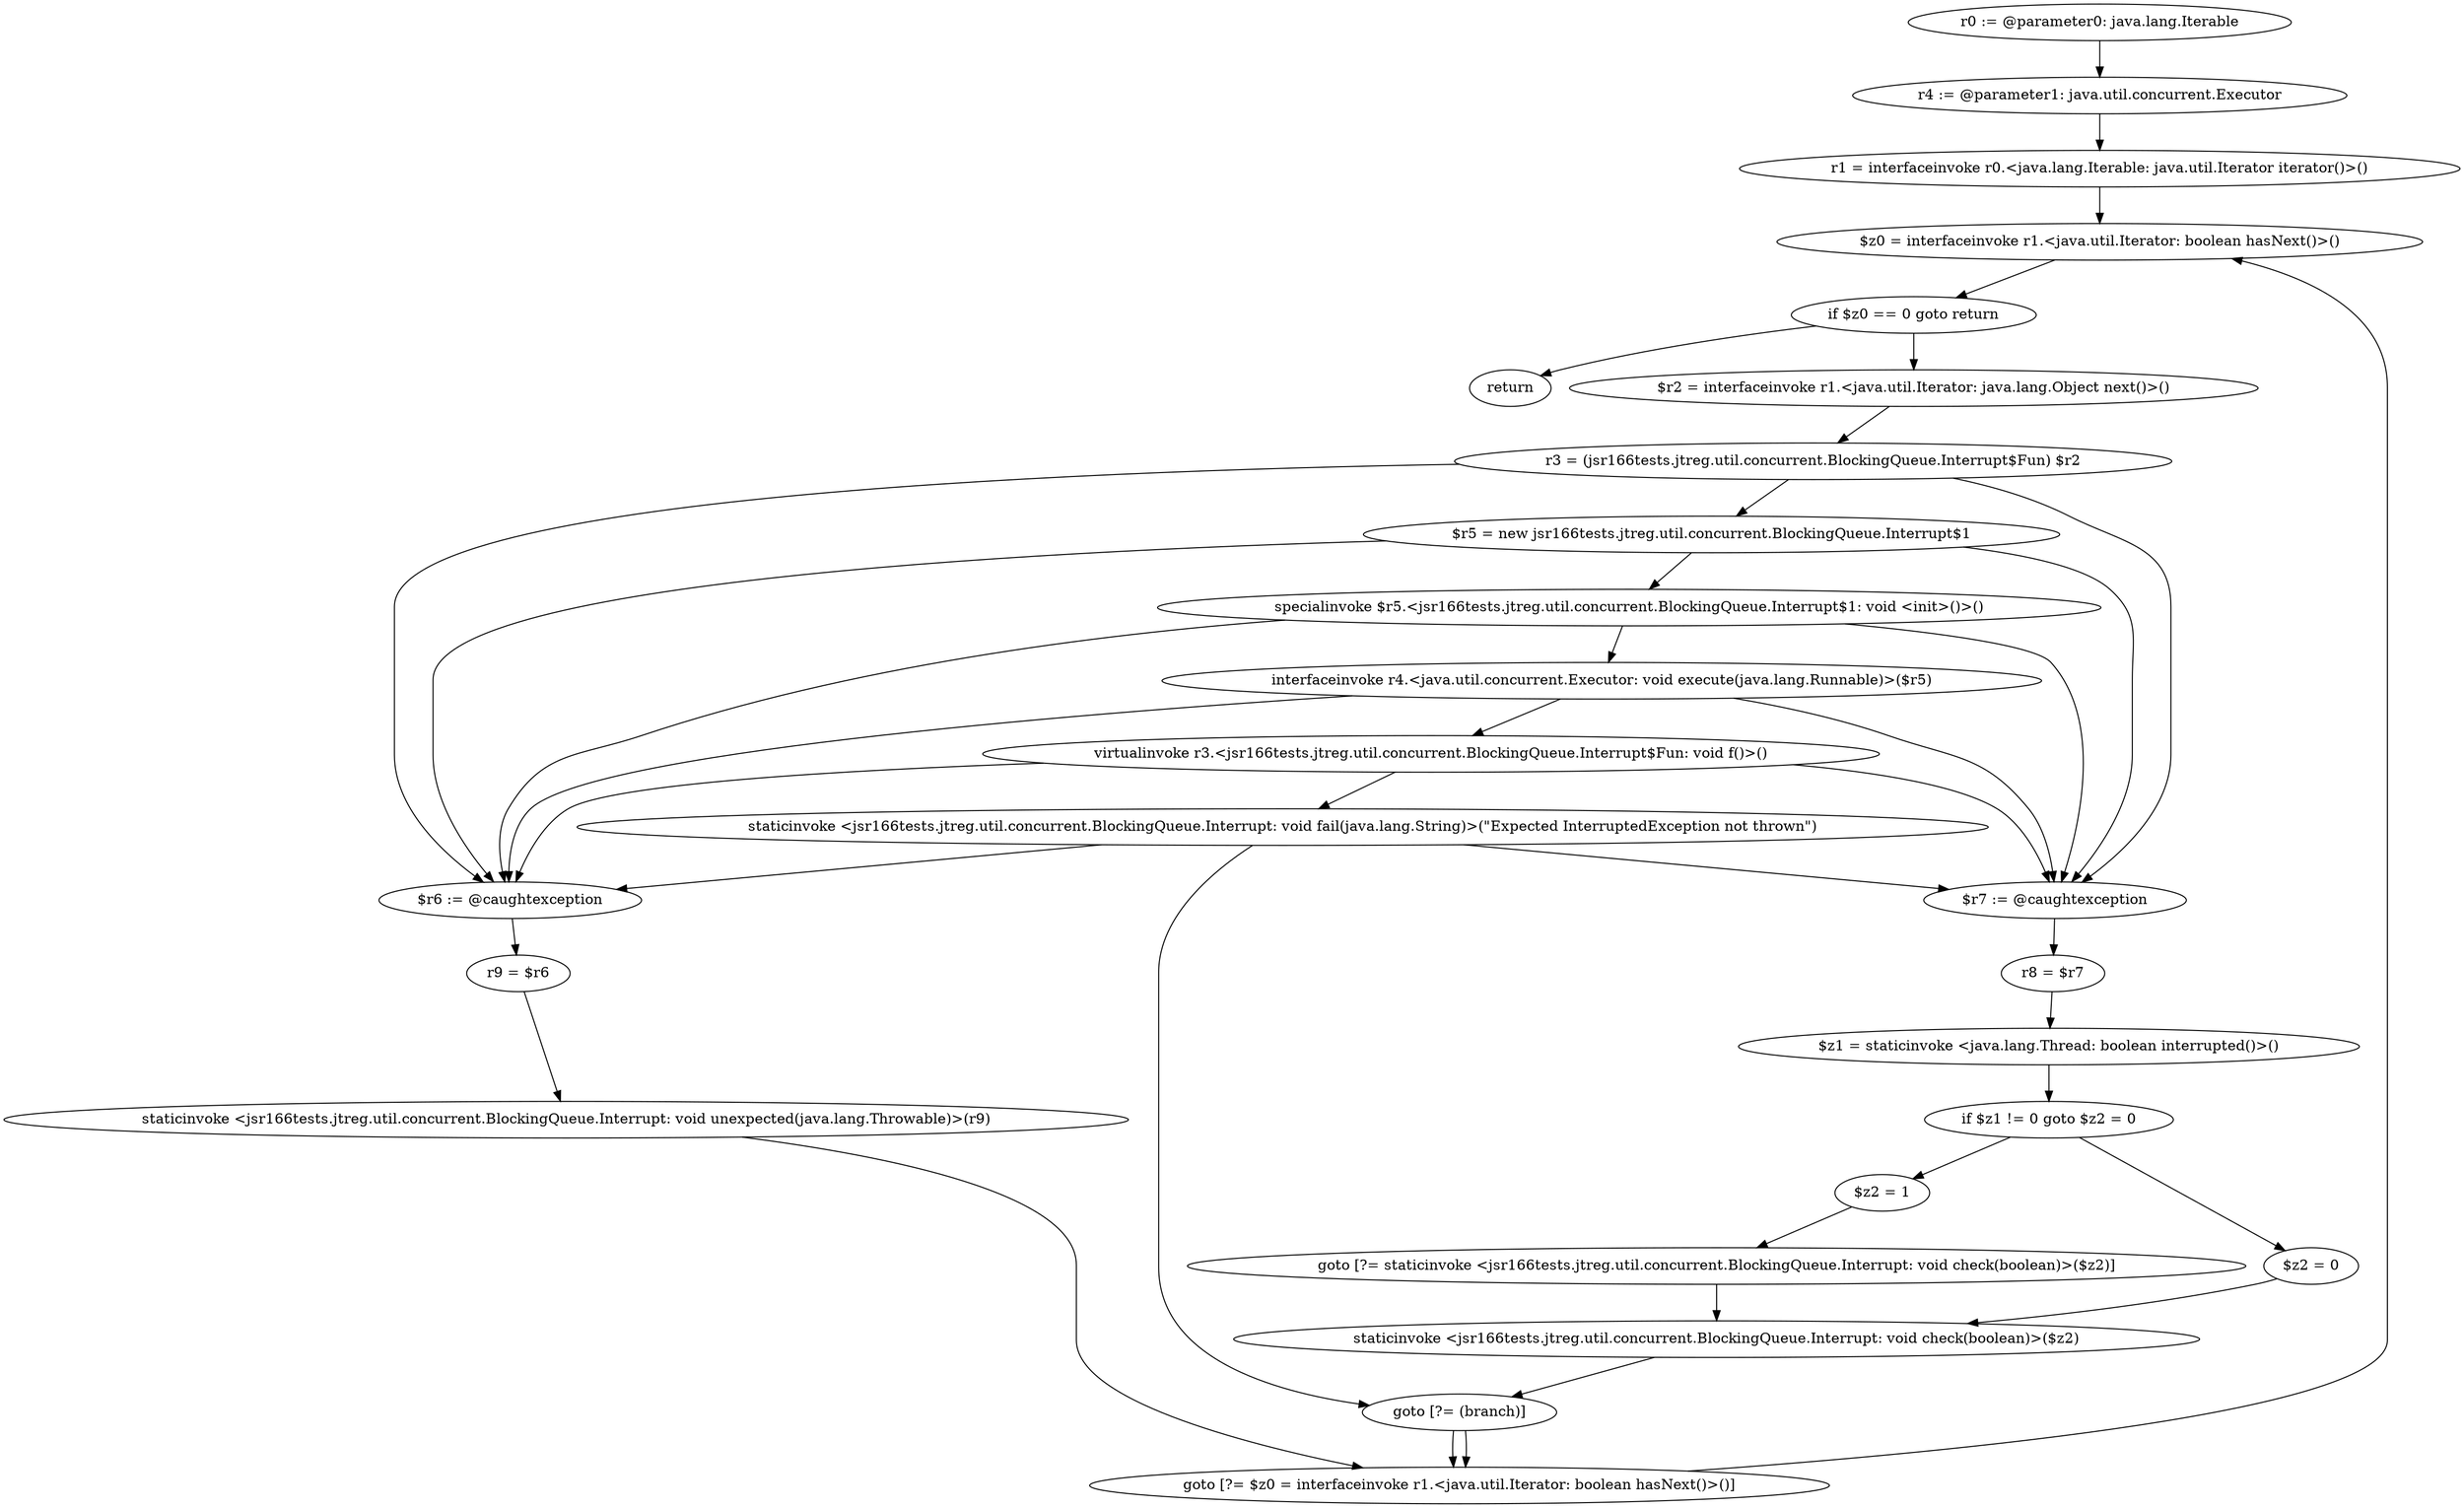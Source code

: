 digraph "unitGraph" {
    "r0 := @parameter0: java.lang.Iterable"
    "r4 := @parameter1: java.util.concurrent.Executor"
    "r1 = interfaceinvoke r0.<java.lang.Iterable: java.util.Iterator iterator()>()"
    "$z0 = interfaceinvoke r1.<java.util.Iterator: boolean hasNext()>()"
    "if $z0 == 0 goto return"
    "$r2 = interfaceinvoke r1.<java.util.Iterator: java.lang.Object next()>()"
    "r3 = (jsr166tests.jtreg.util.concurrent.BlockingQueue.Interrupt$Fun) $r2"
    "$r5 = new jsr166tests.jtreg.util.concurrent.BlockingQueue.Interrupt$1"
    "specialinvoke $r5.<jsr166tests.jtreg.util.concurrent.BlockingQueue.Interrupt$1: void <init>()>()"
    "interfaceinvoke r4.<java.util.concurrent.Executor: void execute(java.lang.Runnable)>($r5)"
    "virtualinvoke r3.<jsr166tests.jtreg.util.concurrent.BlockingQueue.Interrupt$Fun: void f()>()"
    "staticinvoke <jsr166tests.jtreg.util.concurrent.BlockingQueue.Interrupt: void fail(java.lang.String)>(\"Expected InterruptedException not thrown\")"
    "goto [?= (branch)]"
    "$r7 := @caughtexception"
    "r8 = $r7"
    "$z1 = staticinvoke <java.lang.Thread: boolean interrupted()>()"
    "if $z1 != 0 goto $z2 = 0"
    "$z2 = 1"
    "goto [?= staticinvoke <jsr166tests.jtreg.util.concurrent.BlockingQueue.Interrupt: void check(boolean)>($z2)]"
    "$z2 = 0"
    "staticinvoke <jsr166tests.jtreg.util.concurrent.BlockingQueue.Interrupt: void check(boolean)>($z2)"
    "$r6 := @caughtexception"
    "r9 = $r6"
    "staticinvoke <jsr166tests.jtreg.util.concurrent.BlockingQueue.Interrupt: void unexpected(java.lang.Throwable)>(r9)"
    "goto [?= $z0 = interfaceinvoke r1.<java.util.Iterator: boolean hasNext()>()]"
    "return"
    "r0 := @parameter0: java.lang.Iterable"->"r4 := @parameter1: java.util.concurrent.Executor";
    "r4 := @parameter1: java.util.concurrent.Executor"->"r1 = interfaceinvoke r0.<java.lang.Iterable: java.util.Iterator iterator()>()";
    "r1 = interfaceinvoke r0.<java.lang.Iterable: java.util.Iterator iterator()>()"->"$z0 = interfaceinvoke r1.<java.util.Iterator: boolean hasNext()>()";
    "$z0 = interfaceinvoke r1.<java.util.Iterator: boolean hasNext()>()"->"if $z0 == 0 goto return";
    "if $z0 == 0 goto return"->"$r2 = interfaceinvoke r1.<java.util.Iterator: java.lang.Object next()>()";
    "if $z0 == 0 goto return"->"return";
    "$r2 = interfaceinvoke r1.<java.util.Iterator: java.lang.Object next()>()"->"r3 = (jsr166tests.jtreg.util.concurrent.BlockingQueue.Interrupt$Fun) $r2";
    "r3 = (jsr166tests.jtreg.util.concurrent.BlockingQueue.Interrupt$Fun) $r2"->"$r7 := @caughtexception";
    "r3 = (jsr166tests.jtreg.util.concurrent.BlockingQueue.Interrupt$Fun) $r2"->"$r6 := @caughtexception";
    "r3 = (jsr166tests.jtreg.util.concurrent.BlockingQueue.Interrupt$Fun) $r2"->"$r5 = new jsr166tests.jtreg.util.concurrent.BlockingQueue.Interrupt$1";
    "$r5 = new jsr166tests.jtreg.util.concurrent.BlockingQueue.Interrupt$1"->"$r7 := @caughtexception";
    "$r5 = new jsr166tests.jtreg.util.concurrent.BlockingQueue.Interrupt$1"->"$r6 := @caughtexception";
    "$r5 = new jsr166tests.jtreg.util.concurrent.BlockingQueue.Interrupt$1"->"specialinvoke $r5.<jsr166tests.jtreg.util.concurrent.BlockingQueue.Interrupt$1: void <init>()>()";
    "specialinvoke $r5.<jsr166tests.jtreg.util.concurrent.BlockingQueue.Interrupt$1: void <init>()>()"->"$r7 := @caughtexception";
    "specialinvoke $r5.<jsr166tests.jtreg.util.concurrent.BlockingQueue.Interrupt$1: void <init>()>()"->"$r6 := @caughtexception";
    "specialinvoke $r5.<jsr166tests.jtreg.util.concurrent.BlockingQueue.Interrupt$1: void <init>()>()"->"interfaceinvoke r4.<java.util.concurrent.Executor: void execute(java.lang.Runnable)>($r5)";
    "interfaceinvoke r4.<java.util.concurrent.Executor: void execute(java.lang.Runnable)>($r5)"->"$r7 := @caughtexception";
    "interfaceinvoke r4.<java.util.concurrent.Executor: void execute(java.lang.Runnable)>($r5)"->"$r6 := @caughtexception";
    "interfaceinvoke r4.<java.util.concurrent.Executor: void execute(java.lang.Runnable)>($r5)"->"virtualinvoke r3.<jsr166tests.jtreg.util.concurrent.BlockingQueue.Interrupt$Fun: void f()>()";
    "virtualinvoke r3.<jsr166tests.jtreg.util.concurrent.BlockingQueue.Interrupt$Fun: void f()>()"->"$r7 := @caughtexception";
    "virtualinvoke r3.<jsr166tests.jtreg.util.concurrent.BlockingQueue.Interrupt$Fun: void f()>()"->"$r6 := @caughtexception";
    "virtualinvoke r3.<jsr166tests.jtreg.util.concurrent.BlockingQueue.Interrupt$Fun: void f()>()"->"staticinvoke <jsr166tests.jtreg.util.concurrent.BlockingQueue.Interrupt: void fail(java.lang.String)>(\"Expected InterruptedException not thrown\")";
    "staticinvoke <jsr166tests.jtreg.util.concurrent.BlockingQueue.Interrupt: void fail(java.lang.String)>(\"Expected InterruptedException not thrown\")"->"$r7 := @caughtexception";
    "staticinvoke <jsr166tests.jtreg.util.concurrent.BlockingQueue.Interrupt: void fail(java.lang.String)>(\"Expected InterruptedException not thrown\")"->"$r6 := @caughtexception";
    "staticinvoke <jsr166tests.jtreg.util.concurrent.BlockingQueue.Interrupt: void fail(java.lang.String)>(\"Expected InterruptedException not thrown\")"->"goto [?= (branch)]";
    "goto [?= (branch)]"->"goto [?= $z0 = interfaceinvoke r1.<java.util.Iterator: boolean hasNext()>()]";
    "$r7 := @caughtexception"->"r8 = $r7";
    "r8 = $r7"->"$z1 = staticinvoke <java.lang.Thread: boolean interrupted()>()";
    "$z1 = staticinvoke <java.lang.Thread: boolean interrupted()>()"->"if $z1 != 0 goto $z2 = 0";
    "if $z1 != 0 goto $z2 = 0"->"$z2 = 1";
    "if $z1 != 0 goto $z2 = 0"->"$z2 = 0";
    "$z2 = 1"->"goto [?= staticinvoke <jsr166tests.jtreg.util.concurrent.BlockingQueue.Interrupt: void check(boolean)>($z2)]";
    "goto [?= staticinvoke <jsr166tests.jtreg.util.concurrent.BlockingQueue.Interrupt: void check(boolean)>($z2)]"->"staticinvoke <jsr166tests.jtreg.util.concurrent.BlockingQueue.Interrupt: void check(boolean)>($z2)";
    "$z2 = 0"->"staticinvoke <jsr166tests.jtreg.util.concurrent.BlockingQueue.Interrupt: void check(boolean)>($z2)";
    "staticinvoke <jsr166tests.jtreg.util.concurrent.BlockingQueue.Interrupt: void check(boolean)>($z2)"->"goto [?= (branch)]";
    "goto [?= (branch)]"->"goto [?= $z0 = interfaceinvoke r1.<java.util.Iterator: boolean hasNext()>()]";
    "$r6 := @caughtexception"->"r9 = $r6";
    "r9 = $r6"->"staticinvoke <jsr166tests.jtreg.util.concurrent.BlockingQueue.Interrupt: void unexpected(java.lang.Throwable)>(r9)";
    "staticinvoke <jsr166tests.jtreg.util.concurrent.BlockingQueue.Interrupt: void unexpected(java.lang.Throwable)>(r9)"->"goto [?= $z0 = interfaceinvoke r1.<java.util.Iterator: boolean hasNext()>()]";
    "goto [?= $z0 = interfaceinvoke r1.<java.util.Iterator: boolean hasNext()>()]"->"$z0 = interfaceinvoke r1.<java.util.Iterator: boolean hasNext()>()";
}
